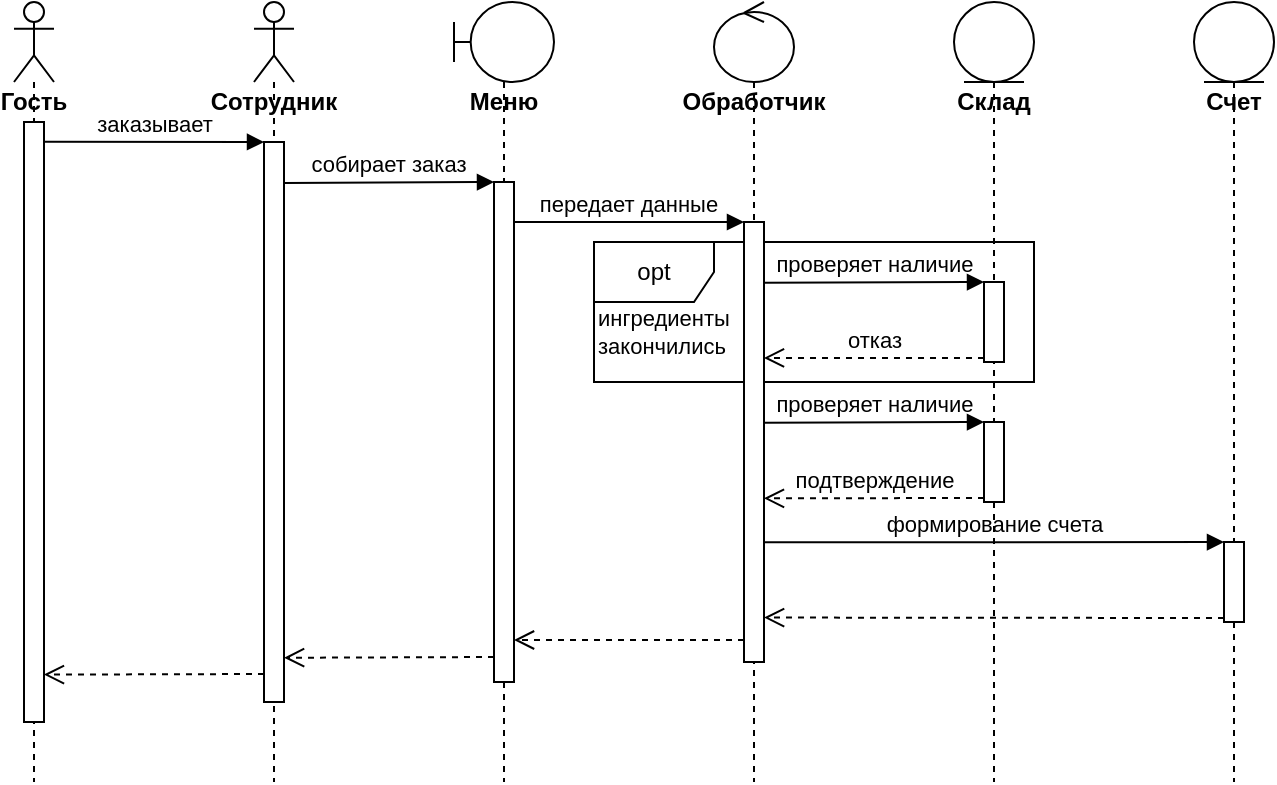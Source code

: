<mxfile version="10.6.0" type="device"><diagram id="M-1KsO-086nMy_-BpbQZ" name="Page-1"><mxGraphModel dx="1154" dy="741" grid="1" gridSize="10" guides="1" tooltips="1" connect="1" arrows="1" fold="1" page="1" pageScale="1" pageWidth="827" pageHeight="583" math="0" shadow="0"><root><mxCell id="0"/><mxCell id="1" parent="0"/><mxCell id="lrerX1l6T2ck9NZW9Mvu-26" value="opt&lt;br&gt;" style="shape=umlFrame;whiteSpace=wrap;html=1;labelBackgroundColor=none;" vertex="1" parent="1"><mxGeometry x="320" y="130" width="220" height="70" as="geometry"/></mxCell><mxCell id="lrerX1l6T2ck9NZW9Mvu-3" value="Гость" style="shape=umlLifeline;participant=umlActor;perimeter=lifelinePerimeter;whiteSpace=wrap;html=1;container=1;collapsible=0;recursiveResize=0;verticalAlign=top;spacingTop=36;labelBackgroundColor=none;outlineConnect=0;fontStyle=1" vertex="1" parent="1"><mxGeometry x="30" y="10" width="20" height="390" as="geometry"/></mxCell><mxCell id="lrerX1l6T2ck9NZW9Mvu-30" value="" style="html=1;points=[];perimeter=orthogonalPerimeter;" vertex="1" parent="lrerX1l6T2ck9NZW9Mvu-3"><mxGeometry x="5" y="60" width="10" height="300" as="geometry"/></mxCell><mxCell id="lrerX1l6T2ck9NZW9Mvu-4" value="Сотрудник" style="shape=umlLifeline;participant=umlActor;perimeter=lifelinePerimeter;whiteSpace=wrap;html=1;container=1;collapsible=0;recursiveResize=0;verticalAlign=top;spacingTop=36;labelBackgroundColor=none;outlineConnect=0;fontStyle=1" vertex="1" parent="1"><mxGeometry x="150" y="10" width="20" height="390" as="geometry"/></mxCell><mxCell id="lrerX1l6T2ck9NZW9Mvu-10" value="" style="html=1;points=[];perimeter=orthogonalPerimeter;" vertex="1" parent="lrerX1l6T2ck9NZW9Mvu-4"><mxGeometry x="5" y="70" width="10" height="280" as="geometry"/></mxCell><mxCell id="lrerX1l6T2ck9NZW9Mvu-5" value="Меню" style="shape=umlLifeline;participant=umlBoundary;perimeter=lifelinePerimeter;whiteSpace=wrap;html=1;container=1;collapsible=0;recursiveResize=0;verticalAlign=top;spacingTop=36;labelBackgroundColor=none;outlineConnect=0;size=40;fontStyle=1" vertex="1" parent="1"><mxGeometry x="250" y="10" width="50" height="390" as="geometry"/></mxCell><mxCell id="lrerX1l6T2ck9NZW9Mvu-13" value="" style="html=1;points=[];perimeter=orthogonalPerimeter;" vertex="1" parent="lrerX1l6T2ck9NZW9Mvu-5"><mxGeometry x="20" y="90" width="10" height="250" as="geometry"/></mxCell><mxCell id="lrerX1l6T2ck9NZW9Mvu-7" value="Обработчик" style="shape=umlLifeline;participant=umlControl;perimeter=lifelinePerimeter;whiteSpace=wrap;html=1;container=1;collapsible=0;recursiveResize=0;verticalAlign=top;spacingTop=36;labelBackgroundColor=none;outlineConnect=0;fontStyle=1" vertex="1" parent="1"><mxGeometry x="380" y="10" width="40" height="390" as="geometry"/></mxCell><mxCell id="lrerX1l6T2ck9NZW9Mvu-16" value="" style="html=1;points=[];perimeter=orthogonalPerimeter;" vertex="1" parent="lrerX1l6T2ck9NZW9Mvu-7"><mxGeometry x="15" y="110" width="10" height="220" as="geometry"/></mxCell><mxCell id="lrerX1l6T2ck9NZW9Mvu-8" value="Склад" style="shape=umlLifeline;participant=umlEntity;perimeter=lifelinePerimeter;whiteSpace=wrap;html=1;container=1;collapsible=0;recursiveResize=0;verticalAlign=top;spacingTop=36;labelBackgroundColor=none;outlineConnect=0;fontStyle=1" vertex="1" parent="1"><mxGeometry x="500" y="10" width="40" height="390" as="geometry"/></mxCell><mxCell id="lrerX1l6T2ck9NZW9Mvu-19" value="" style="html=1;points=[];perimeter=orthogonalPerimeter;" vertex="1" parent="lrerX1l6T2ck9NZW9Mvu-8"><mxGeometry x="15" y="140" width="10" height="40" as="geometry"/></mxCell><mxCell id="lrerX1l6T2ck9NZW9Mvu-27" value="" style="html=1;points=[];perimeter=orthogonalPerimeter;" vertex="1" parent="lrerX1l6T2ck9NZW9Mvu-8"><mxGeometry x="15" y="210" width="10" height="40" as="geometry"/></mxCell><mxCell id="lrerX1l6T2ck9NZW9Mvu-9" value="Счет" style="shape=umlLifeline;participant=umlEntity;perimeter=lifelinePerimeter;whiteSpace=wrap;html=1;container=1;collapsible=0;recursiveResize=0;verticalAlign=top;spacingTop=36;labelBackgroundColor=none;outlineConnect=0;fontStyle=1" vertex="1" parent="1"><mxGeometry x="620" y="10" width="40" height="390" as="geometry"/></mxCell><mxCell id="lrerX1l6T2ck9NZW9Mvu-22" value="" style="html=1;points=[];perimeter=orthogonalPerimeter;" vertex="1" parent="lrerX1l6T2ck9NZW9Mvu-9"><mxGeometry x="15" y="270" width="10" height="40" as="geometry"/></mxCell><mxCell id="lrerX1l6T2ck9NZW9Mvu-11" value="заказывает" style="html=1;verticalAlign=bottom;endArrow=block;entryX=0;entryY=0;labelBackgroundColor=none;exitX=1;exitY=0.033;exitDx=0;exitDy=0;exitPerimeter=0;" edge="1" target="lrerX1l6T2ck9NZW9Mvu-10" parent="1" source="lrerX1l6T2ck9NZW9Mvu-30"><mxGeometry relative="1" as="geometry"><mxPoint x="85" y="80" as="sourcePoint"/></mxGeometry></mxCell><mxCell id="lrerX1l6T2ck9NZW9Mvu-14" value="собирает заказ" style="html=1;verticalAlign=bottom;endArrow=block;entryX=0;entryY=0;labelBackgroundColor=none;exitX=1;exitY=0.073;exitDx=0;exitDy=0;exitPerimeter=0;" edge="1" target="lrerX1l6T2ck9NZW9Mvu-13" parent="1" source="lrerX1l6T2ck9NZW9Mvu-10"><mxGeometry relative="1" as="geometry"><mxPoint x="170" y="100" as="sourcePoint"/></mxGeometry></mxCell><mxCell id="lrerX1l6T2ck9NZW9Mvu-17" value="передает данные" style="html=1;verticalAlign=bottom;endArrow=block;entryX=0;entryY=0;labelBackgroundColor=none;exitX=0.997;exitY=0.08;exitDx=0;exitDy=0;exitPerimeter=0;" edge="1" target="lrerX1l6T2ck9NZW9Mvu-16" parent="1" source="lrerX1l6T2ck9NZW9Mvu-13"><mxGeometry relative="1" as="geometry"><mxPoint x="290" y="120" as="sourcePoint"/></mxGeometry></mxCell><mxCell id="lrerX1l6T2ck9NZW9Mvu-20" value="проверяет наличие" style="html=1;verticalAlign=bottom;endArrow=block;entryX=0;entryY=0;labelBackgroundColor=none;exitX=0.997;exitY=0.138;exitDx=0;exitDy=0;exitPerimeter=0;" edge="1" target="lrerX1l6T2ck9NZW9Mvu-19" parent="1" source="lrerX1l6T2ck9NZW9Mvu-16"><mxGeometry relative="1" as="geometry"><mxPoint x="445" y="150" as="sourcePoint"/></mxGeometry></mxCell><mxCell id="lrerX1l6T2ck9NZW9Mvu-21" value="отказ" style="html=1;verticalAlign=bottom;endArrow=open;dashed=1;endSize=8;exitX=0;exitY=0.95;labelBackgroundColor=none;entryX=0.997;entryY=0.309;entryDx=0;entryDy=0;entryPerimeter=0;" edge="1" source="lrerX1l6T2ck9NZW9Mvu-19" parent="1" target="lrerX1l6T2ck9NZW9Mvu-16"><mxGeometry relative="1" as="geometry"><mxPoint x="420" y="180" as="targetPoint"/></mxGeometry></mxCell><mxCell id="lrerX1l6T2ck9NZW9Mvu-28" value="проверяет наличие" style="html=1;verticalAlign=bottom;endArrow=block;entryX=0;entryY=0;labelBackgroundColor=none;exitX=0.997;exitY=0.456;exitDx=0;exitDy=0;exitPerimeter=0;" edge="1" target="lrerX1l6T2ck9NZW9Mvu-27" parent="1" source="lrerX1l6T2ck9NZW9Mvu-16"><mxGeometry relative="1" as="geometry"><mxPoint x="445" y="220" as="sourcePoint"/></mxGeometry></mxCell><mxCell id="lrerX1l6T2ck9NZW9Mvu-29" value="подтверждение" style="html=1;verticalAlign=bottom;endArrow=open;dashed=1;endSize=8;exitX=0;exitY=0.95;labelBackgroundColor=none;entryX=0.997;entryY=0.628;entryDx=0;entryDy=0;entryPerimeter=0;" edge="1" source="lrerX1l6T2ck9NZW9Mvu-27" parent="1" target="lrerX1l6T2ck9NZW9Mvu-16"><mxGeometry relative="1" as="geometry"><mxPoint x="445" y="258" as="targetPoint"/></mxGeometry></mxCell><mxCell id="lrerX1l6T2ck9NZW9Mvu-23" value="формирование счета" style="html=1;verticalAlign=bottom;endArrow=block;entryX=0;entryY=0;labelBackgroundColor=none;exitX=0.997;exitY=0.728;exitDx=0;exitDy=0;exitPerimeter=0;" edge="1" target="lrerX1l6T2ck9NZW9Mvu-22" parent="1" source="lrerX1l6T2ck9NZW9Mvu-16"><mxGeometry relative="1" as="geometry"><mxPoint x="410" y="280" as="sourcePoint"/></mxGeometry></mxCell><mxCell id="lrerX1l6T2ck9NZW9Mvu-24" value="" style="html=1;verticalAlign=bottom;endArrow=open;dashed=1;endSize=8;exitX=0;exitY=0.95;labelBackgroundColor=none;entryX=1.003;entryY=0.899;entryDx=0;entryDy=0;entryPerimeter=0;" edge="1" source="lrerX1l6T2ck9NZW9Mvu-22" parent="1" target="lrerX1l6T2ck9NZW9Mvu-16"><mxGeometry relative="1" as="geometry"><mxPoint x="410" y="318" as="targetPoint"/></mxGeometry></mxCell><mxCell id="lrerX1l6T2ck9NZW9Mvu-18" value="" style="html=1;verticalAlign=bottom;endArrow=open;dashed=1;endSize=8;exitX=0;exitY=0.95;labelBackgroundColor=none;entryX=1;entryY=0.916;entryDx=0;entryDy=0;entryPerimeter=0;" edge="1" source="lrerX1l6T2ck9NZW9Mvu-16" parent="1" target="lrerX1l6T2ck9NZW9Mvu-13"><mxGeometry relative="1" as="geometry"><mxPoint x="290" y="329" as="targetPoint"/></mxGeometry></mxCell><mxCell id="lrerX1l6T2ck9NZW9Mvu-15" value="" style="html=1;verticalAlign=bottom;endArrow=open;dashed=1;endSize=8;exitX=0;exitY=0.95;labelBackgroundColor=none;entryX=1.003;entryY=0.921;entryDx=0;entryDy=0;entryPerimeter=0;" edge="1" source="lrerX1l6T2ck9NZW9Mvu-13" parent="1" target="lrerX1l6T2ck9NZW9Mvu-10"><mxGeometry relative="1" as="geometry"><mxPoint x="170" y="338" as="targetPoint"/></mxGeometry></mxCell><mxCell id="lrerX1l6T2ck9NZW9Mvu-12" value="" style="html=1;verticalAlign=bottom;endArrow=open;dashed=1;endSize=8;exitX=0;exitY=0.95;labelBackgroundColor=none;entryX=0.995;entryY=0.921;entryDx=0;entryDy=0;entryPerimeter=0;" edge="1" source="lrerX1l6T2ck9NZW9Mvu-10" parent="1" target="lrerX1l6T2ck9NZW9Mvu-30"><mxGeometry relative="1" as="geometry"><mxPoint x="50" y="346" as="targetPoint"/></mxGeometry></mxCell><mxCell id="lrerX1l6T2ck9NZW9Mvu-31" value="ингредиенты закончились" style="text;html=1;strokeColor=none;fillColor=none;align=left;verticalAlign=middle;whiteSpace=wrap;rounded=0;labelBackgroundColor=none;fontSize=11;" vertex="1" parent="1"><mxGeometry x="320" y="160" width="70" height="30" as="geometry"/></mxCell></root></mxGraphModel></diagram></mxfile>